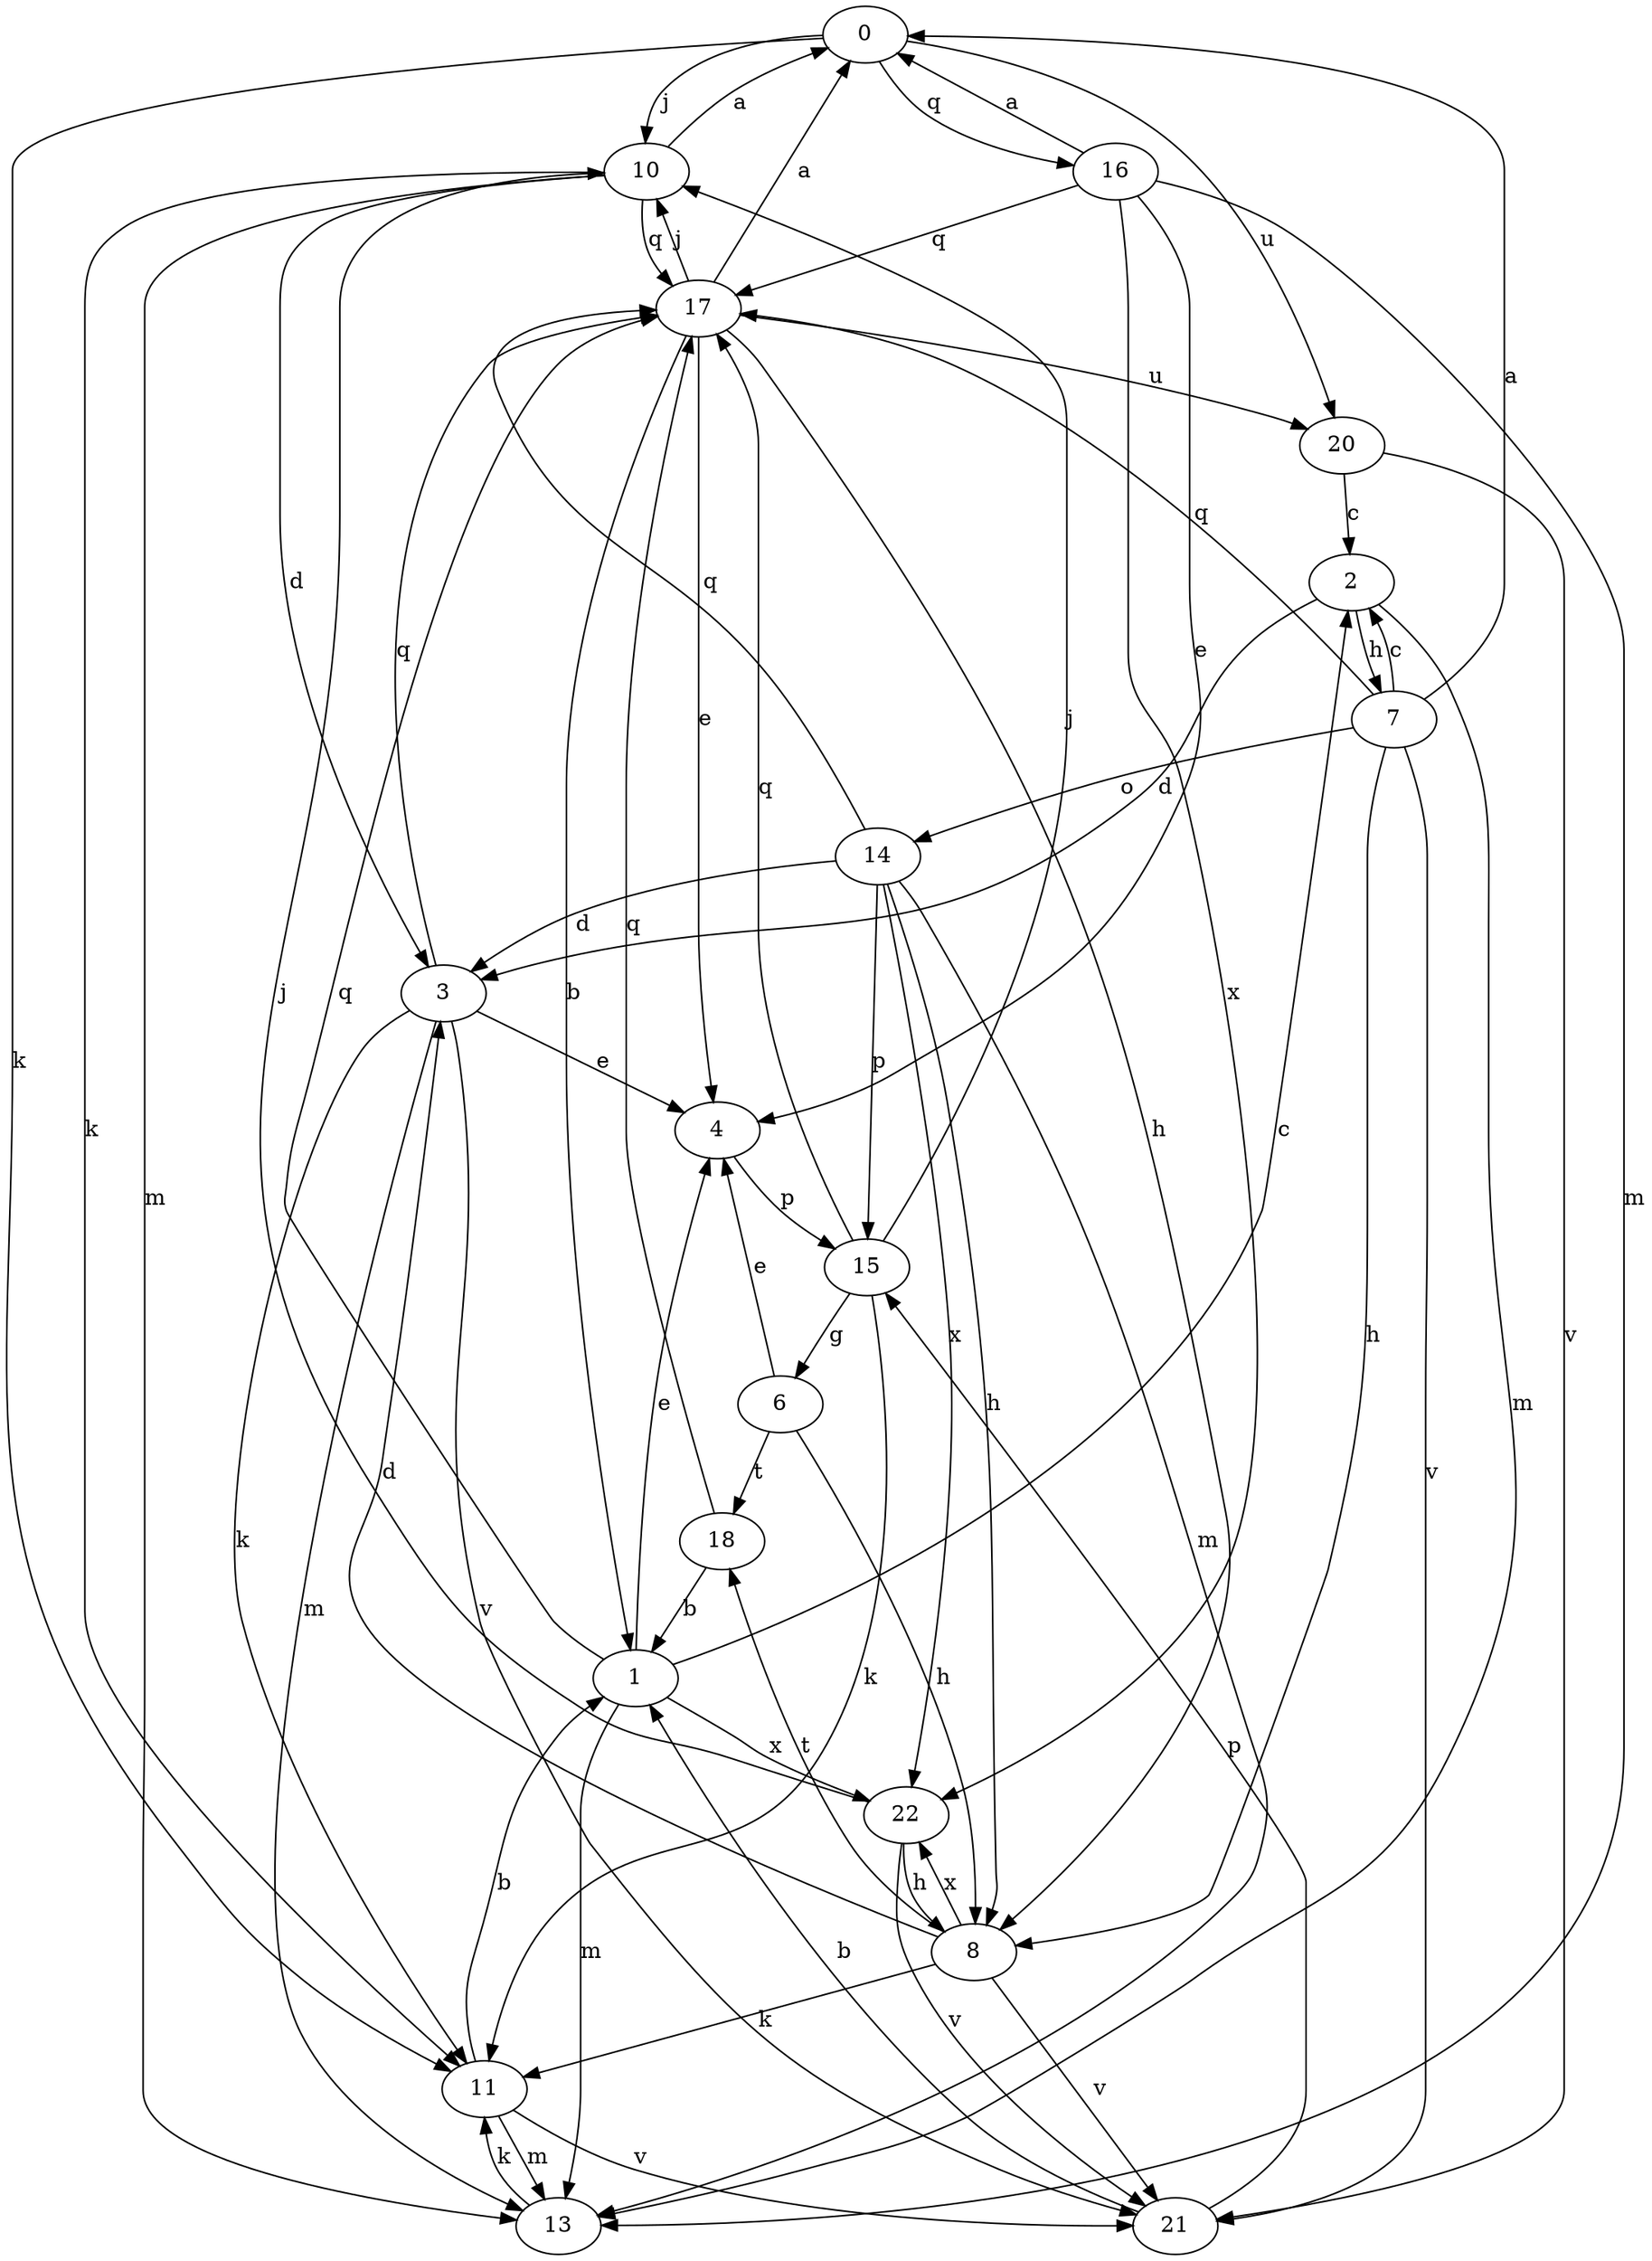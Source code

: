 strict digraph  {
0;
1;
2;
3;
4;
6;
7;
8;
10;
11;
13;
14;
15;
16;
17;
18;
20;
21;
22;
0 -> 10  [label=j];
0 -> 11  [label=k];
0 -> 16  [label=q];
0 -> 20  [label=u];
1 -> 2  [label=c];
1 -> 4  [label=e];
1 -> 13  [label=m];
1 -> 17  [label=q];
1 -> 22  [label=x];
2 -> 3  [label=d];
2 -> 7  [label=h];
2 -> 13  [label=m];
3 -> 4  [label=e];
3 -> 11  [label=k];
3 -> 13  [label=m];
3 -> 17  [label=q];
3 -> 21  [label=v];
4 -> 15  [label=p];
6 -> 4  [label=e];
6 -> 8  [label=h];
6 -> 18  [label=t];
7 -> 0  [label=a];
7 -> 2  [label=c];
7 -> 8  [label=h];
7 -> 14  [label=o];
7 -> 17  [label=q];
7 -> 21  [label=v];
8 -> 3  [label=d];
8 -> 11  [label=k];
8 -> 18  [label=t];
8 -> 21  [label=v];
8 -> 22  [label=x];
10 -> 0  [label=a];
10 -> 3  [label=d];
10 -> 11  [label=k];
10 -> 13  [label=m];
10 -> 17  [label=q];
11 -> 1  [label=b];
11 -> 13  [label=m];
11 -> 21  [label=v];
13 -> 11  [label=k];
14 -> 3  [label=d];
14 -> 8  [label=h];
14 -> 13  [label=m];
14 -> 15  [label=p];
14 -> 17  [label=q];
14 -> 22  [label=x];
15 -> 6  [label=g];
15 -> 10  [label=j];
15 -> 11  [label=k];
15 -> 17  [label=q];
16 -> 0  [label=a];
16 -> 4  [label=e];
16 -> 13  [label=m];
16 -> 17  [label=q];
16 -> 22  [label=x];
17 -> 0  [label=a];
17 -> 1  [label=b];
17 -> 4  [label=e];
17 -> 8  [label=h];
17 -> 10  [label=j];
17 -> 20  [label=u];
18 -> 1  [label=b];
18 -> 17  [label=q];
20 -> 2  [label=c];
20 -> 21  [label=v];
21 -> 1  [label=b];
21 -> 15  [label=p];
22 -> 8  [label=h];
22 -> 10  [label=j];
22 -> 21  [label=v];
}
